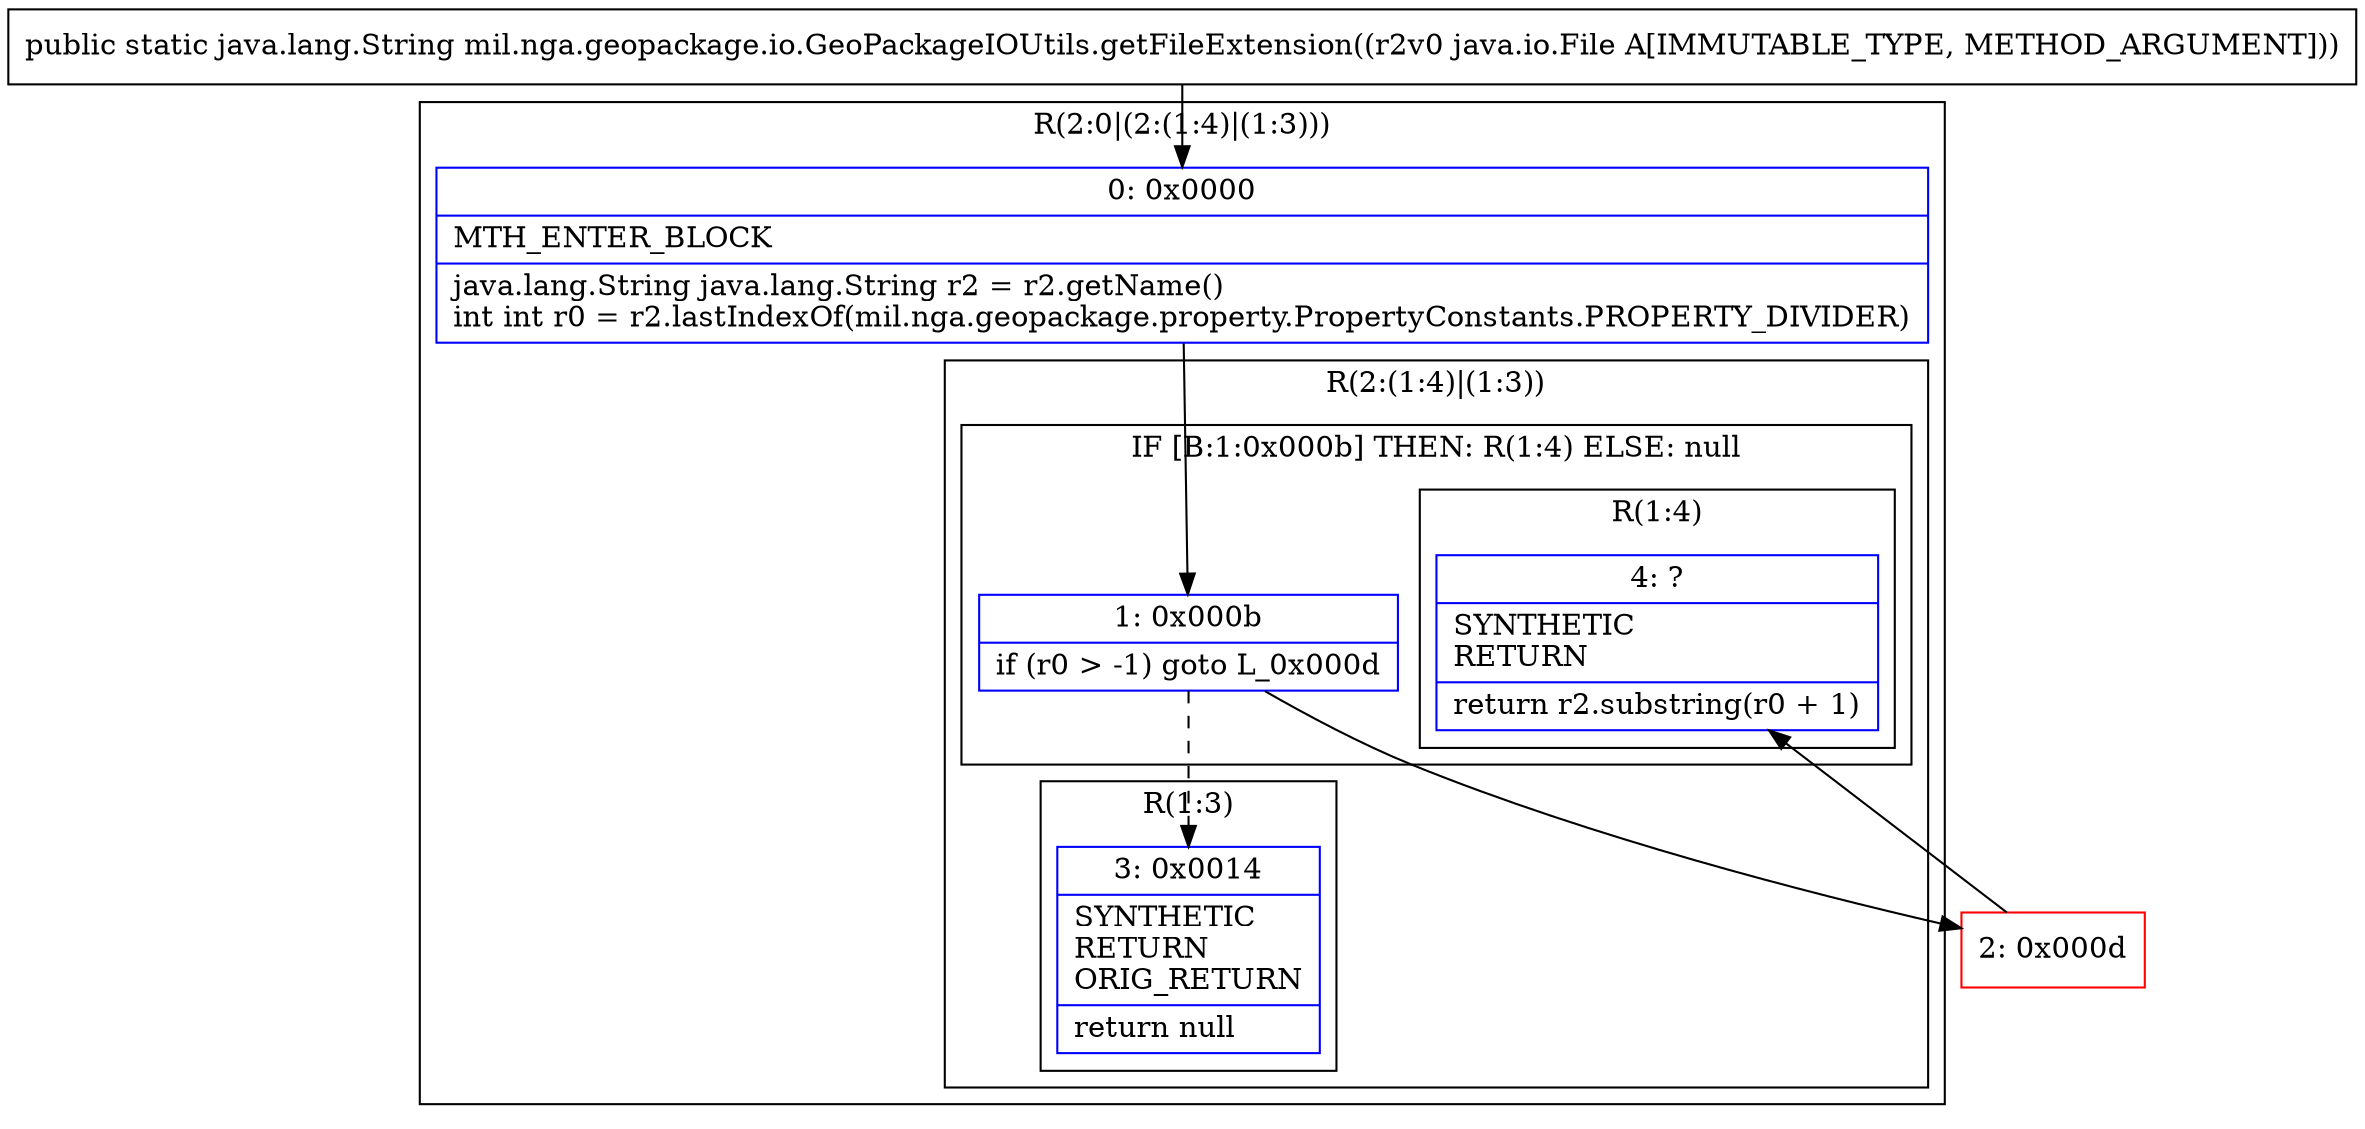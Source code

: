 digraph "CFG formil.nga.geopackage.io.GeoPackageIOUtils.getFileExtension(Ljava\/io\/File;)Ljava\/lang\/String;" {
subgraph cluster_Region_1961836693 {
label = "R(2:0|(2:(1:4)|(1:3)))";
node [shape=record,color=blue];
Node_0 [shape=record,label="{0\:\ 0x0000|MTH_ENTER_BLOCK\l|java.lang.String java.lang.String r2 = r2.getName()\lint int r0 = r2.lastIndexOf(mil.nga.geopackage.property.PropertyConstants.PROPERTY_DIVIDER)\l}"];
subgraph cluster_Region_1362301153 {
label = "R(2:(1:4)|(1:3))";
node [shape=record,color=blue];
subgraph cluster_IfRegion_397796694 {
label = "IF [B:1:0x000b] THEN: R(1:4) ELSE: null";
node [shape=record,color=blue];
Node_1 [shape=record,label="{1\:\ 0x000b|if (r0 \> \-1) goto L_0x000d\l}"];
subgraph cluster_Region_1705556091 {
label = "R(1:4)";
node [shape=record,color=blue];
Node_4 [shape=record,label="{4\:\ ?|SYNTHETIC\lRETURN\l|return r2.substring(r0 + 1)\l}"];
}
}
subgraph cluster_Region_836353622 {
label = "R(1:3)";
node [shape=record,color=blue];
Node_3 [shape=record,label="{3\:\ 0x0014|SYNTHETIC\lRETURN\lORIG_RETURN\l|return null\l}"];
}
}
}
Node_2 [shape=record,color=red,label="{2\:\ 0x000d}"];
MethodNode[shape=record,label="{public static java.lang.String mil.nga.geopackage.io.GeoPackageIOUtils.getFileExtension((r2v0 java.io.File A[IMMUTABLE_TYPE, METHOD_ARGUMENT])) }"];
MethodNode -> Node_0;
Node_0 -> Node_1;
Node_1 -> Node_2;
Node_1 -> Node_3[style=dashed];
Node_2 -> Node_4;
}

